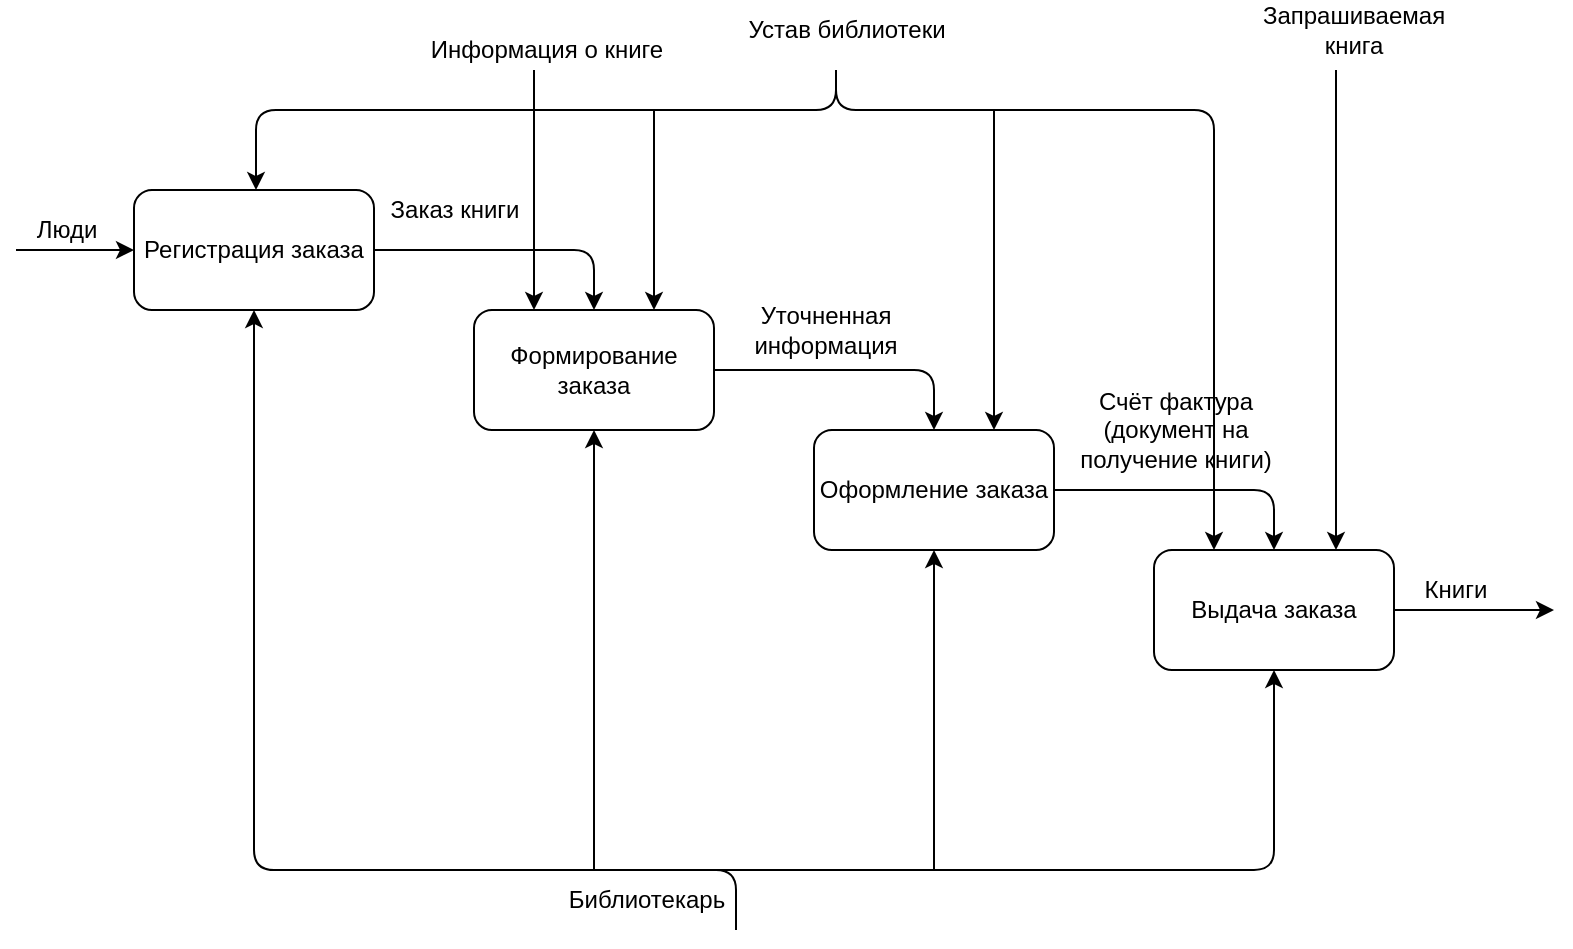 <mxfile version="12.8.8" type="github"><diagram id="XOiq1ZVGkSU7TmV_REzg" name="Page-1"><mxGraphModel dx="828" dy="452" grid="1" gridSize="10" guides="1" tooltips="1" connect="1" arrows="1" fold="1" page="1" pageScale="1" pageWidth="827" pageHeight="1169" math="0" shadow="0"><root><mxCell id="0"/><mxCell id="1" parent="0"/><mxCell id="uV7w5uH_OKbbwK_-CN8l-2" value="Регистрация заказа" style="rounded=1;whiteSpace=wrap;html=1;" vertex="1" parent="1"><mxGeometry x="99" y="220" width="120" height="60" as="geometry"/></mxCell><mxCell id="uV7w5uH_OKbbwK_-CN8l-3" value="Формирование заказа" style="rounded=1;whiteSpace=wrap;html=1;" vertex="1" parent="1"><mxGeometry x="269" y="280" width="120" height="60" as="geometry"/></mxCell><mxCell id="uV7w5uH_OKbbwK_-CN8l-4" value="Оформление заказа" style="rounded=1;whiteSpace=wrap;html=1;" vertex="1" parent="1"><mxGeometry x="439" y="340" width="120" height="60" as="geometry"/></mxCell><mxCell id="uV7w5uH_OKbbwK_-CN8l-5" value="Выдача заказа" style="rounded=1;whiteSpace=wrap;html=1;" vertex="1" parent="1"><mxGeometry x="609" y="400" width="120" height="60" as="geometry"/></mxCell><mxCell id="uV7w5uH_OKbbwK_-CN8l-6" value="" style="endArrow=classic;html=1;exitX=1;exitY=0.5;exitDx=0;exitDy=0;entryX=0.5;entryY=0;entryDx=0;entryDy=0;" edge="1" parent="1" source="uV7w5uH_OKbbwK_-CN8l-2" target="uV7w5uH_OKbbwK_-CN8l-3"><mxGeometry width="50" height="50" relative="1" as="geometry"><mxPoint x="429" y="400" as="sourcePoint"/><mxPoint x="479" y="350" as="targetPoint"/><Array as="points"><mxPoint x="329" y="250"/></Array></mxGeometry></mxCell><mxCell id="uV7w5uH_OKbbwK_-CN8l-7" value="" style="endArrow=classic;html=1;exitX=1;exitY=0.5;exitDx=0;exitDy=0;entryX=0.5;entryY=0;entryDx=0;entryDy=0;" edge="1" parent="1"><mxGeometry width="50" height="50" relative="1" as="geometry"><mxPoint x="389" y="310" as="sourcePoint"/><mxPoint x="499" y="340" as="targetPoint"/><Array as="points"><mxPoint x="499" y="310"/></Array></mxGeometry></mxCell><mxCell id="uV7w5uH_OKbbwK_-CN8l-8" value="" style="endArrow=classic;html=1;exitX=1;exitY=0.5;exitDx=0;exitDy=0;entryX=0.5;entryY=0;entryDx=0;entryDy=0;" edge="1" parent="1"><mxGeometry width="50" height="50" relative="1" as="geometry"><mxPoint x="559" y="370" as="sourcePoint"/><mxPoint x="669" y="400" as="targetPoint"/><Array as="points"><mxPoint x="669" y="370"/></Array></mxGeometry></mxCell><mxCell id="uV7w5uH_OKbbwK_-CN8l-9" value="" style="endArrow=classic;html=1;entryX=0;entryY=0.5;entryDx=0;entryDy=0;" edge="1" parent="1" target="uV7w5uH_OKbbwK_-CN8l-2"><mxGeometry width="50" height="50" relative="1" as="geometry"><mxPoint x="40" y="250" as="sourcePoint"/><mxPoint x="420" y="310" as="targetPoint"/></mxGeometry></mxCell><mxCell id="uV7w5uH_OKbbwK_-CN8l-10" value="Люди" style="text;html=1;align=center;verticalAlign=middle;resizable=0;points=[];autosize=1;" vertex="1" parent="1"><mxGeometry x="40" y="230" width="50" height="20" as="geometry"/></mxCell><mxCell id="uV7w5uH_OKbbwK_-CN8l-11" value="" style="endArrow=classic;html=1;entryX=0.5;entryY=1;entryDx=0;entryDy=0;" edge="1" parent="1" target="uV7w5uH_OKbbwK_-CN8l-2"><mxGeometry width="50" height="50" relative="1" as="geometry"><mxPoint x="400" y="590" as="sourcePoint"/><mxPoint x="210" y="330" as="targetPoint"/><Array as="points"><mxPoint x="400" y="560"/><mxPoint x="159" y="560"/></Array></mxGeometry></mxCell><mxCell id="uV7w5uH_OKbbwK_-CN8l-12" value="" style="endArrow=classic;html=1;entryX=0.5;entryY=1;entryDx=0;entryDy=0;" edge="1" parent="1" target="uV7w5uH_OKbbwK_-CN8l-5"><mxGeometry width="50" height="50" relative="1" as="geometry"><mxPoint x="380" y="560" as="sourcePoint"/><mxPoint x="660" y="510" as="targetPoint"/><Array as="points"><mxPoint x="669" y="560"/></Array></mxGeometry></mxCell><mxCell id="uV7w5uH_OKbbwK_-CN8l-13" value="" style="endArrow=classic;html=1;entryX=0.5;entryY=1;entryDx=0;entryDy=0;" edge="1" parent="1" target="uV7w5uH_OKbbwK_-CN8l-3"><mxGeometry width="50" height="50" relative="1" as="geometry"><mxPoint x="329" y="560" as="sourcePoint"/><mxPoint x="420" y="540" as="targetPoint"/></mxGeometry></mxCell><mxCell id="uV7w5uH_OKbbwK_-CN8l-14" value="" style="endArrow=classic;html=1;entryX=0.5;entryY=1;entryDx=0;entryDy=0;" edge="1" parent="1" target="uV7w5uH_OKbbwK_-CN8l-4"><mxGeometry width="50" height="50" relative="1" as="geometry"><mxPoint x="499" y="560" as="sourcePoint"/><mxPoint x="420" y="540" as="targetPoint"/></mxGeometry></mxCell><mxCell id="uV7w5uH_OKbbwK_-CN8l-15" value="Библиотекарь&lt;br&gt;" style="text;html=1;align=center;verticalAlign=middle;resizable=0;points=[];autosize=1;" vertex="1" parent="1"><mxGeometry x="310" y="565" width="90" height="20" as="geometry"/></mxCell><mxCell id="uV7w5uH_OKbbwK_-CN8l-16" value="Заказ книги" style="text;html=1;align=center;verticalAlign=middle;resizable=0;points=[];autosize=1;" vertex="1" parent="1"><mxGeometry x="219" y="220" width="80" height="20" as="geometry"/></mxCell><mxCell id="uV7w5uH_OKbbwK_-CN8l-21" value="Счёт фактура (документ на получение книги)" style="text;html=1;strokeColor=none;fillColor=none;align=center;verticalAlign=middle;whiteSpace=wrap;rounded=0;" vertex="1" parent="1"><mxGeometry x="570" y="330" width="100" height="20" as="geometry"/></mxCell><mxCell id="uV7w5uH_OKbbwK_-CN8l-22" value="Уточненная информация" style="text;html=1;strokeColor=none;fillColor=none;align=center;verticalAlign=middle;whiteSpace=wrap;rounded=0;" vertex="1" parent="1"><mxGeometry x="400" y="280" width="90" height="20" as="geometry"/></mxCell><mxCell id="uV7w5uH_OKbbwK_-CN8l-26" value="" style="endArrow=classic;html=1;" edge="1" parent="1"><mxGeometry width="50" height="50" relative="1" as="geometry"><mxPoint x="729" y="430" as="sourcePoint"/><mxPoint x="809" y="430" as="targetPoint"/></mxGeometry></mxCell><mxCell id="uV7w5uH_OKbbwK_-CN8l-28" value="Книги" style="text;html=1;strokeColor=none;fillColor=none;align=center;verticalAlign=middle;whiteSpace=wrap;rounded=0;" vertex="1" parent="1"><mxGeometry x="740" y="410" width="40" height="20" as="geometry"/></mxCell><mxCell id="uV7w5uH_OKbbwK_-CN8l-31" value="" style="endArrow=classic;html=1;entryX=0.25;entryY=0;entryDx=0;entryDy=0;" edge="1" parent="1" target="uV7w5uH_OKbbwK_-CN8l-3"><mxGeometry width="50" height="50" relative="1" as="geometry"><mxPoint x="299" y="160" as="sourcePoint"/><mxPoint x="420" y="330" as="targetPoint"/></mxGeometry></mxCell><mxCell id="uV7w5uH_OKbbwK_-CN8l-32" value="" style="endArrow=classic;html=1;entryX=0.25;entryY=0;entryDx=0;entryDy=0;" edge="1" parent="1"><mxGeometry width="50" height="50" relative="1" as="geometry"><mxPoint x="700" y="160" as="sourcePoint"/><mxPoint x="700" y="400" as="targetPoint"/></mxGeometry></mxCell><mxCell id="uV7w5uH_OKbbwK_-CN8l-33" value="Запрашиваемая книга" style="text;html=1;strokeColor=none;fillColor=none;align=center;verticalAlign=middle;whiteSpace=wrap;rounded=0;" vertex="1" parent="1"><mxGeometry x="689" y="130" width="40" height="20" as="geometry"/></mxCell><mxCell id="uV7w5uH_OKbbwK_-CN8l-35" value="Информация о книге" style="text;html=1;align=center;verticalAlign=middle;resizable=0;points=[];autosize=1;" vertex="1" parent="1"><mxGeometry x="240" y="140" width="130" height="20" as="geometry"/></mxCell><mxCell id="uV7w5uH_OKbbwK_-CN8l-36" value="" style="endArrow=classic;html=1;" edge="1" parent="1"><mxGeometry width="50" height="50" relative="1" as="geometry"><mxPoint x="450" y="160" as="sourcePoint"/><mxPoint x="160" y="220" as="targetPoint"/><Array as="points"><mxPoint x="450" y="180"/><mxPoint x="160" y="180"/></Array></mxGeometry></mxCell><mxCell id="uV7w5uH_OKbbwK_-CN8l-37" value="" style="endArrow=classic;html=1;entryX=0.25;entryY=0;entryDx=0;entryDy=0;" edge="1" parent="1" target="uV7w5uH_OKbbwK_-CN8l-5"><mxGeometry width="50" height="50" relative="1" as="geometry"><mxPoint x="450" y="160" as="sourcePoint"/><mxPoint x="420" y="330" as="targetPoint"/><Array as="points"><mxPoint x="450" y="180"/><mxPoint x="639" y="180"/></Array></mxGeometry></mxCell><mxCell id="uV7w5uH_OKbbwK_-CN8l-38" value="Устав библиотеки" style="text;html=1;align=center;verticalAlign=middle;resizable=0;points=[];autosize=1;" vertex="1" parent="1"><mxGeometry x="400" y="130" width="110" height="20" as="geometry"/></mxCell><mxCell id="uV7w5uH_OKbbwK_-CN8l-39" value="" style="endArrow=classic;html=1;entryX=0.75;entryY=0;entryDx=0;entryDy=0;" edge="1" parent="1" target="uV7w5uH_OKbbwK_-CN8l-3"><mxGeometry width="50" height="50" relative="1" as="geometry"><mxPoint x="359" y="180" as="sourcePoint"/><mxPoint x="500" y="330" as="targetPoint"/></mxGeometry></mxCell><mxCell id="uV7w5uH_OKbbwK_-CN8l-40" value="" style="endArrow=classic;html=1;entryX=0.75;entryY=0;entryDx=0;entryDy=0;" edge="1" parent="1" target="uV7w5uH_OKbbwK_-CN8l-4"><mxGeometry width="50" height="50" relative="1" as="geometry"><mxPoint x="529" y="180" as="sourcePoint"/><mxPoint x="500" y="330" as="targetPoint"/></mxGeometry></mxCell></root></mxGraphModel></diagram></mxfile>